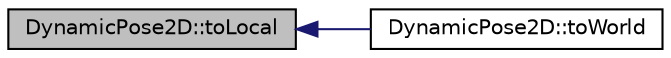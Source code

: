 digraph "DynamicPose2D::toLocal"
{
 // INTERACTIVE_SVG=YES
  edge [fontname="Helvetica",fontsize="10",labelfontname="Helvetica",labelfontsize="10"];
  node [fontname="Helvetica",fontsize="10",shape=record];
  rankdir="LR";
  Node1 [label="DynamicPose2D::toLocal",height=0.2,width=0.4,color="black", fillcolor="grey75", style="filled", fontcolor="black"];
  Node1 -> Node2 [dir="back",color="midnightblue",fontsize="10",style="solid",fontname="Helvetica"];
  Node2 [label="DynamicPose2D::toWorld",height=0.2,width=0.4,color="black", fillcolor="white", style="filled",URL="$d0/d5c/class_dynamic_pose2_d.html#ad36cc4cdd7589ac282585502d7a5e152"];
}
